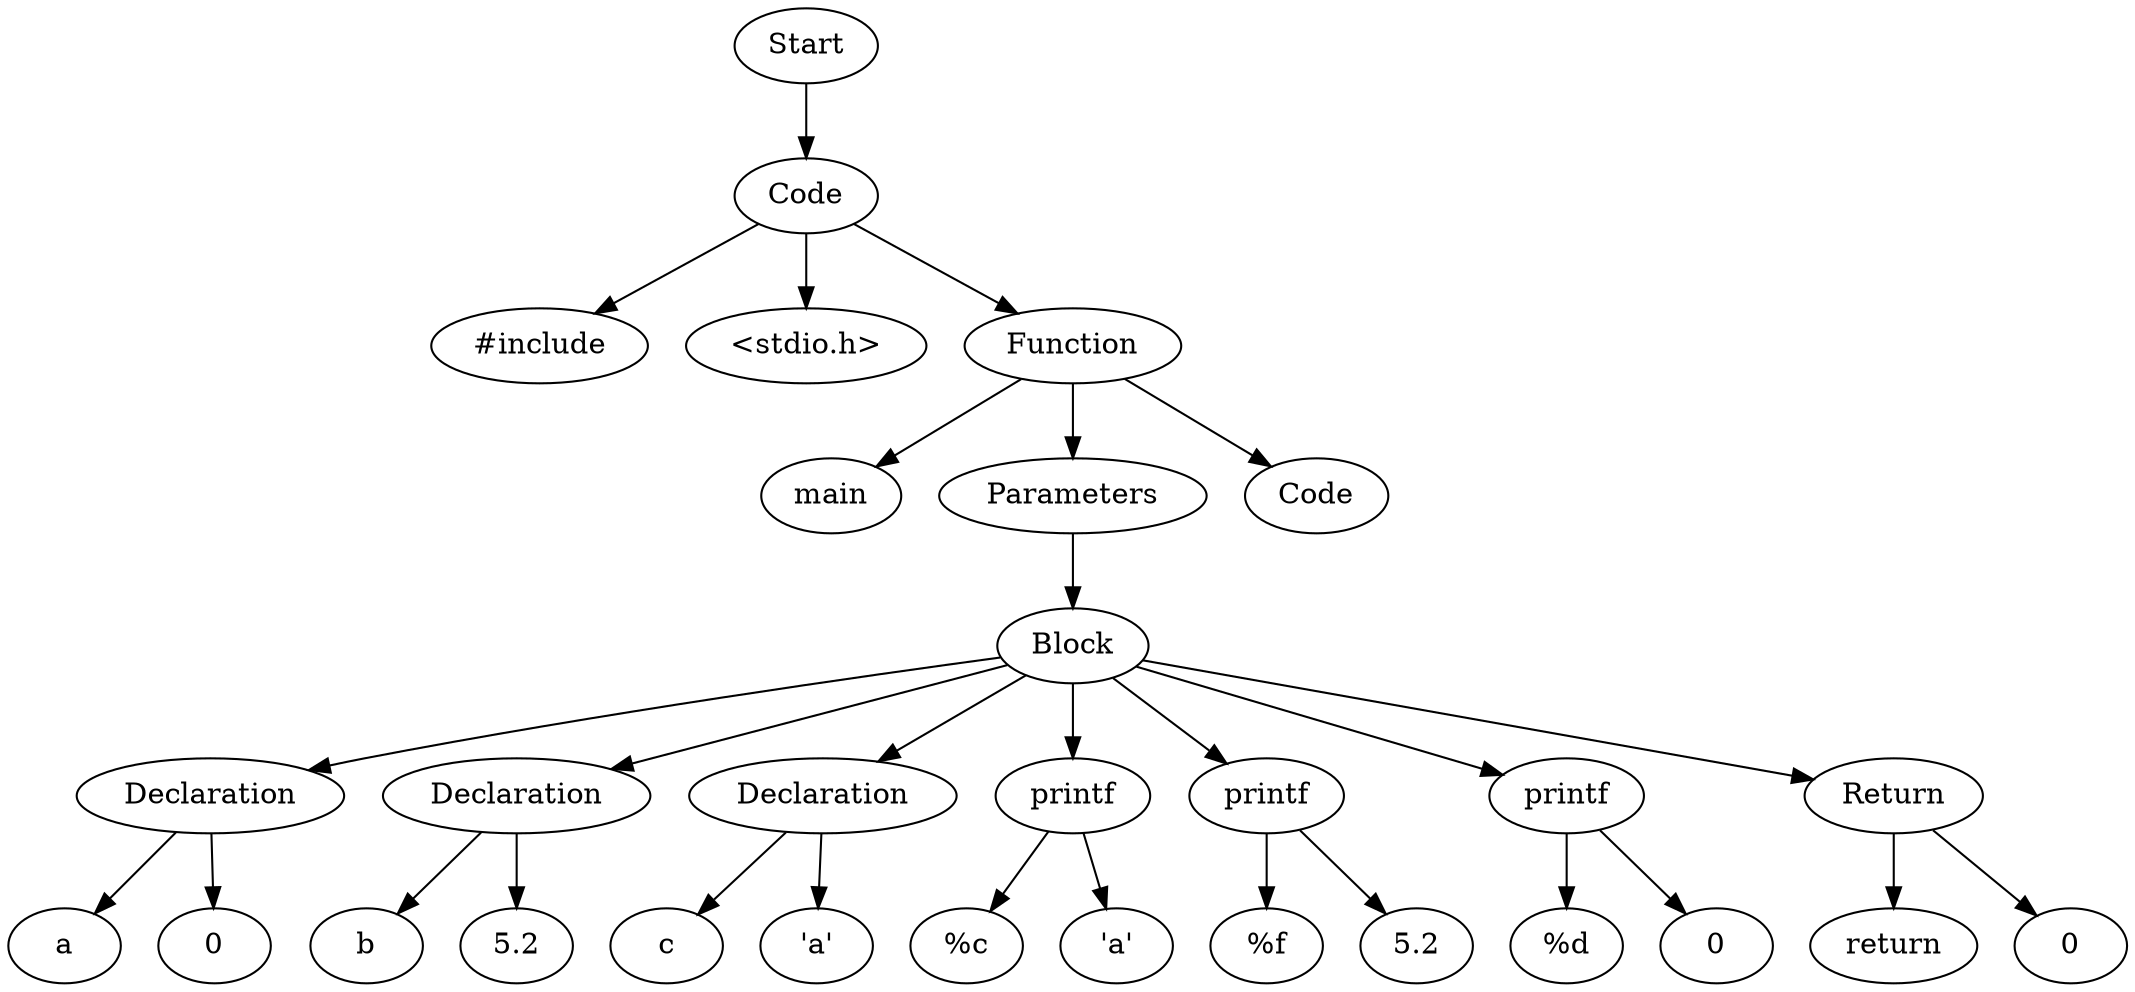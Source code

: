 digraph AST {
  "126783194204480" [label="Start"];
  "126783194204480" -> "126783194208368";
  "126783194208368" [label="Code"];
  "126783194208368" -> "126783194206448";
  "126783194208368" -> "126783193615568";
  "126783194208368" -> "126783194205968";
  "126783194206448" [label="#include"];
  "126783193615568" [label="<stdio.h>"];
  "126783194205968" [label="Function"];
  "126783194205968" -> "126783193616048";
  "126783194205968" -> "126783193616144";
  "126783194205968" -> "126783193616384";
  "126783193616048" [label="main"];
  "126783193616144" [label="Parameters"];
  "126783193616144" -> "126783193619744";
  "126783193619744" [label="Block"];
  "126783193619744" -> "126783193616624";
  "126783193619744" -> "126783193617152";
  "126783193619744" -> "126783193617680";
  "126783193619744" -> "126783193617824";
  "126783193619744" -> "126783193618640";
  "126783193619744" -> "126783193619168";
  "126783193619744" -> "126783193619696";
  "126783193616624" [label="Declaration"];
  "126783193616624" -> "126783193616864";
  "126783193616624" -> "126783193617104";
  "126783193616864" [label="a"];
  "126783193617104" [label="0"];
  "126783193617152" [label="Declaration"];
  "126783193617152" -> "126783193617392";
  "126783193617152" -> "126783193617632";
  "126783193617392" [label="b"];
  "126783193617632" [label="5.2"];
  "126783193617680" [label="Declaration"];
  "126783193617680" -> "126783193617920";
  "126783193617680" -> "126783193618160";
  "126783193617920" [label="c"];
  "126783193618160" [label="'a'"];
  "126783193617824" [label="printf"];
  "126783193617824" -> "126783193620752";
  "126783193617824" -> "126783193618592";
  "126783193620752" [label="%c"];
  "126783193618592" [label="'a'"];
  "126783193618640" [label="printf"];
  "126783193618640" -> "126783193620800";
  "126783193618640" -> "126783193619120";
  "126783193620800" [label="%f"];
  "126783193619120" [label="5.2"];
  "126783193619168" [label="printf"];
  "126783193619168" -> "126783193620848";
  "126783193619168" -> "126783193619648";
  "126783193620848" [label="%d"];
  "126783193619648" [label="0"];
  "126783193619696" [label="Return"];
  "126783193619696" -> "126783193619792";
  "126783193619696" -> "126783193620032";
  "126783193619792" [label="return"];
  "126783193620032" [label="0"];
  "126783193616384" [label="Code"];
}
